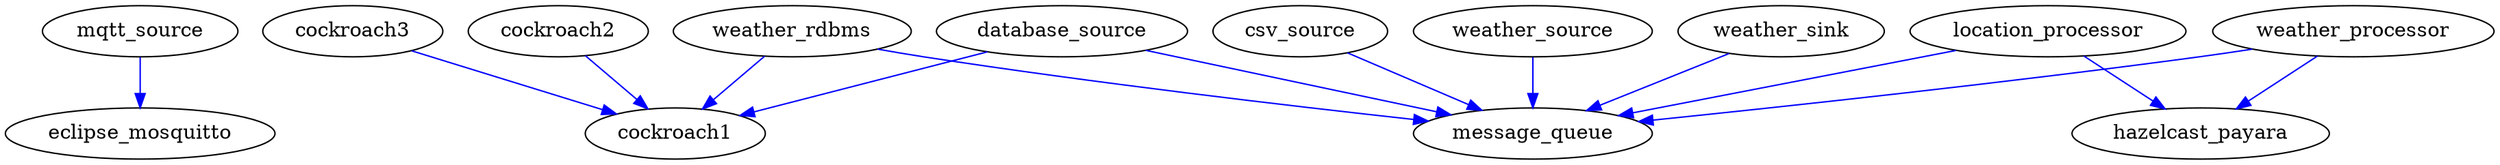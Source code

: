 digraph {
mqtt_source->eclipse_mosquitto[color=blue]
csv_source->message_queue[color=blue]
database_source->message_queue[color=blue]
database_source->cockroach1[color=blue]
weather_source->message_queue[color=blue]
weather_processor->hazelcast_payara[color=blue]
weather_processor->message_queue[color=blue]
location_processor->hazelcast_payara[color=blue]
location_processor->message_queue[color=blue]
weather_sink->message_queue[color=blue]
weather_rdbms->message_queue[color=blue]
weather_rdbms->cockroach1[color=blue]
cockroach2->cockroach1[color=blue]
cockroach3->cockroach1[color=blue]
}